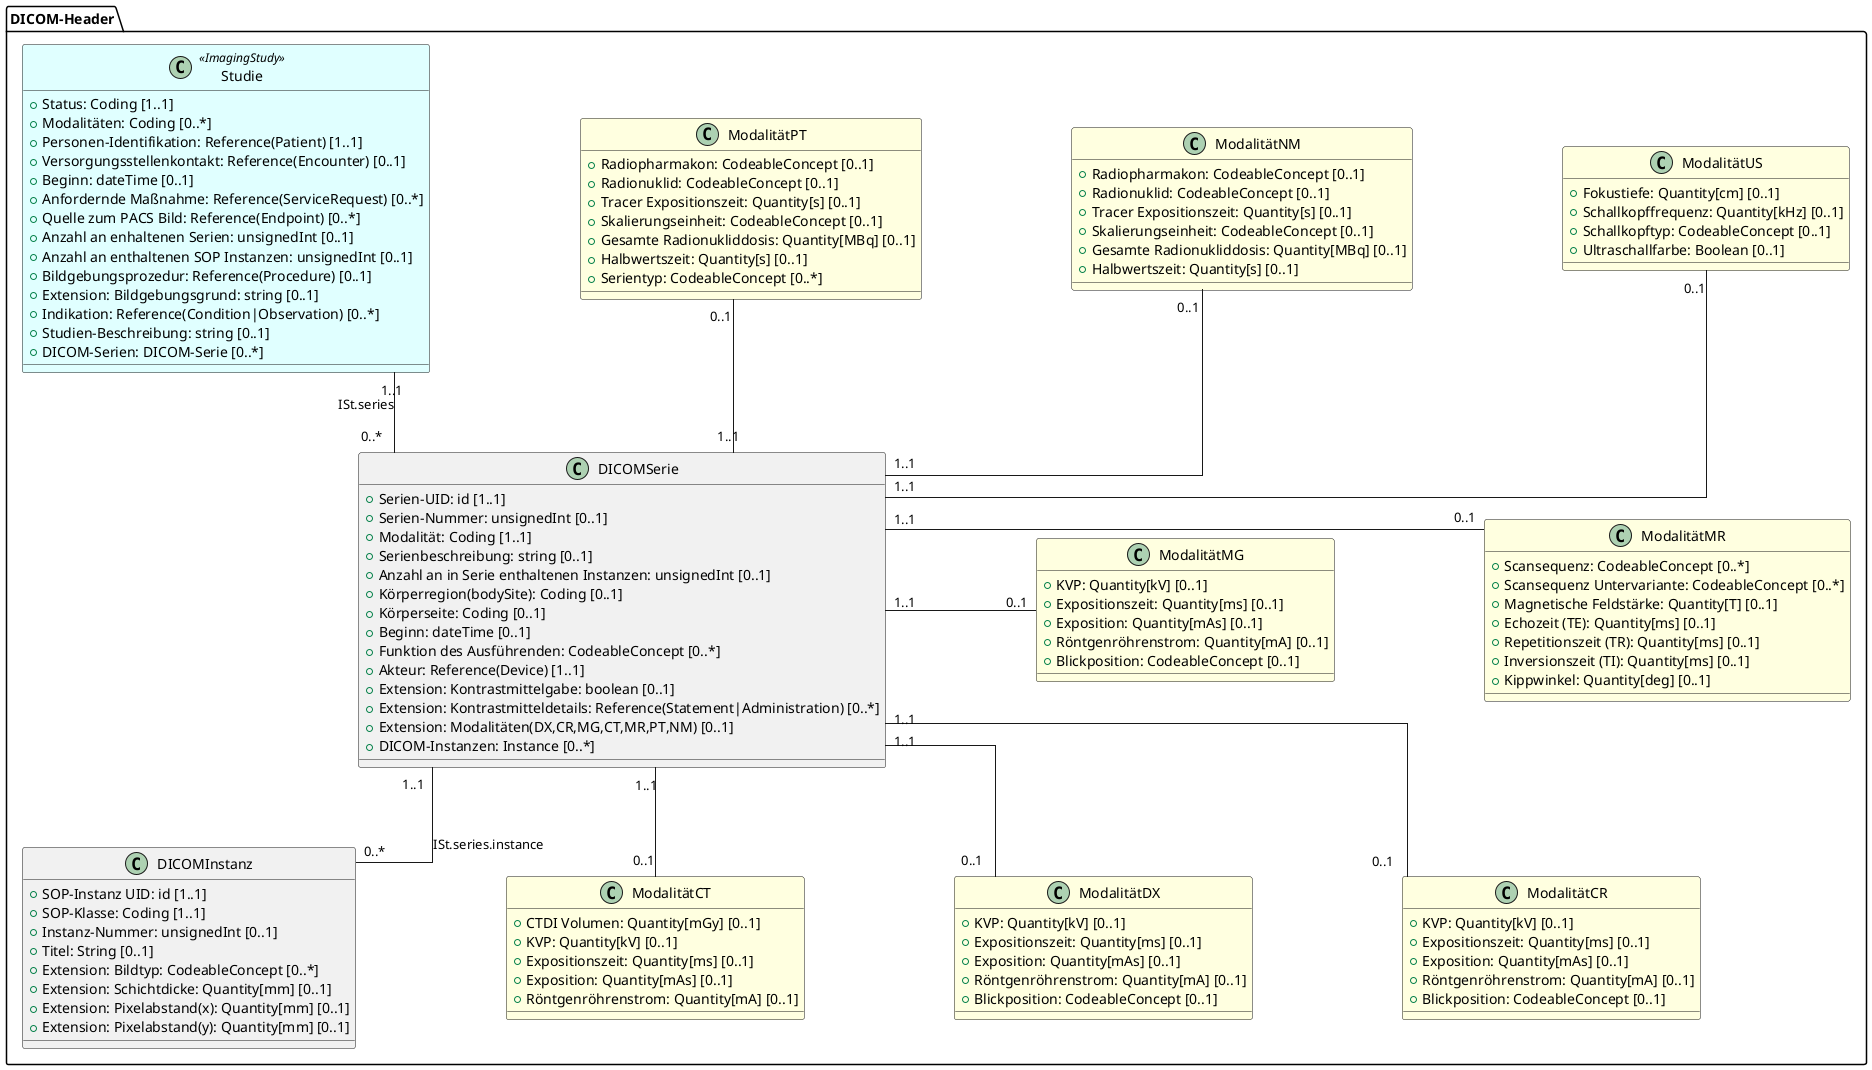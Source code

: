 @startuml UML Modul Bildgebung
skinparam Linetype ortho
skinparam Nodesep 150
skinparam Ranksep 80
skinparam legendBackgroundColor #white

package "DICOM-Header" {
  class Studie <<ImagingStudy>> #LightCyan {
  + Status: Coding [1..1]
  + Modalitäten: Coding [0..*]
  + {field} Personen-Identifikation: Reference(Patient) [1..1]
  + {field} Versorgungsstellenkontakt: Reference(Encounter) [0..1]
  + Beginn: dateTime [0..1]
  + {field} Anfordernde Maßnahme: Reference(ServiceRequest) [0..*]
  + {field} Quelle zum PACS Bild: Reference(Endpoint) [0..*]
  + Anzahl an enhaltenen Serien: unsignedInt [0..1]
  + Anzahl an enthaltenen SOP Instanzen: unsignedInt [0..1]
  + {field} Bildgebungsprozedur: Reference(Procedure) [0..1]
  + Extension: Bildgebungsgrund: string [0..1]
  + {field} Indikation: Reference(Condition|Observation) [0..*]
  + Studien-Beschreibung: string [0..1]
  + DICOM-Serien: DICOM-Serie [0..*]
  }

  class DICOMSerie {
  + Serien-UID: id [1..1]
  + Serien-Nummer: unsignedInt [0..1]
  + Modalität: Coding [1..1]
  + Serienbeschreibung: string [0..1]
  + Anzahl an in Serie enthaltenen Instanzen: unsignedInt [0..1]
  + {field} Körperregion(bodySite): Coding [0..1]
  + Körperseite: Coding [0..1]
  + Beginn: dateTime [0..1]
  + Funktion des Ausführenden: CodeableConcept [0..*]
  + {field} Akteur: Reference(Device) [1..1]
  + Extension: Kontrastmittelgabe: boolean [0..1]
  + {field} Extension: Kontrastmitteldetails: Reference(Statement|Administration) [0..*]
  + {field} Extension: Modalitäten(DX,CR,MG,CT,MR,PT,NM) [0..1]
  + DICOM-Instanzen: Instance [0..*]
  }

  class DICOMInstanz {
  + SOP-Instanz UID: id [1..1]
  + SOP-Klasse: Coding [1..1]
  + Instanz-Nummer: unsignedInt [0..1]
  + Titel: String [0..1]
  + Extension: Bildtyp: CodeableConcept [0..*]
  + Extension: Schichtdicke: Quantity[mm] [0..1]
  + {field} Extension: Pixelabstand(x): Quantity[mm] [0..1]
  + {field} Extension: Pixelabstand(y): Quantity[mm] [0..1]
  }

  class ModalitätMR #LightYellow {
  + Scansequenz: CodeableConcept [0..*]
  + Scansequenz Untervariante: CodeableConcept [0..*]
  + Magnetische Feldstärke: Quantity[T] [0..1]
  + {field} Echozeit (TE): Quantity[ms] [0..1]
  + {field} Repetitionszeit (TR): Quantity[ms] [0..1]
  + {field} Inversionszeit (TI): Quantity[ms] [0..1]
  + Kippwinkel: Quantity[deg] [0..1]
  }

  class ModalitätCT #LightYellow {
  + CTDI Volumen: Quantity[mGy] [0..1]
  + KVP: Quantity[kV] [0..1]
  + Expositionszeit: Quantity[ms] [0..1]
  + Exposition: Quantity[mAs] [0..1]
  + Röntgenröhrenstrom: Quantity[mA] [0..1]
  } 

  class ModalitätDX #LightYellow {
  + KVP: Quantity[kV] [0..1]
  + Expositionszeit: Quantity[ms] [0..1]
  + Exposition: Quantity[mAs] [0..1]
  + Röntgenröhrenstrom: Quantity[mA] [0..1]
  + Blickposition: CodeableConcept [0..1]
  } 

  class ModalitätCR #LightYellow {
  + KVP: Quantity[kV] [0..1]
  + Expositionszeit: Quantity[ms] [0..1]
  + Exposition: Quantity[mAs] [0..1]
  + Röntgenröhrenstrom: Quantity[mA] [0..1]
  + Blickposition: CodeableConcept [0..1]
  } 

  class ModalitätMG #LightYellow {
  + KVP: Quantity[kV] [0..1]
  + Expositionszeit: Quantity[ms] [0..1]
  + Exposition: Quantity[mAs] [0..1]
  + Röntgenröhrenstrom: Quantity[mA] [0..1]
  + Blickposition: CodeableConcept [0..1]
  } 

  class ModalitätNM #LightYellow {
  + Radiopharmakon: CodeableConcept [0..1]
  + Radionuklid: CodeableConcept [0..1]
  + Tracer Expositionszeit: Quantity[s] [0..1]
  + Skalierungseinheit: CodeableConcept [0..1]
  + Gesamte Radionukliddosis: Quantity[MBq] [0..1]
  + Halbwertszeit: Quantity[s] [0..1]
  } 

  class ModalitätPT #LightYellow {
  + Radiopharmakon: CodeableConcept [0..1]
  + Radionuklid: CodeableConcept [0..1]
  + Tracer Expositionszeit: Quantity[s] [0..1]
  + Skalierungseinheit: CodeableConcept [0..1]
  + Gesamte Radionukliddosis: Quantity[MBq] [0..1]
  + Halbwertszeit: Quantity[s] [0..1]
  + Serientyp: CodeableConcept [0..*]
  }

  class ModalitätUS #LightYellow {
  + Fokustiefe: Quantity[cm] [0..1]
  + Schallkopffrequenz: Quantity[kHz] [0..1]
  + Schallkopftyp: CodeableConcept [0..1]
  + Ultraschallfarbe: Boolean [0..1]
  }
}

DICOMSerie "1..1" -- "0..*" DICOMInstanz: ISt.series.instance
DICOMSerie "1..1" -r- "0..1" ModalitätMR
DICOMSerie "1..1" -- "0..1" ModalitätCT
DICOMSerie "1..1" -- "0..1" ModalitätDX
DICOMSerie "1..1" -- "0..1" ModalitätCR
DICOMSerie "1..1" -r- "0..1" ModalitätMG
DICOMSerie "1..1" -u- "0..1" ModalitätNM
DICOMSerie "1..1" -u- "0..1" ModalitätPT
DICOMSerie "1..1" -u- "0..1" ModalitätUS

Studie "1..1" -- "0..*" DICOMSerie: ISt.series

ModalitätPT -[hidden]r- ModalitätNM
ModalitätNM -[hidden]r- ModalitätUS


@enduml
